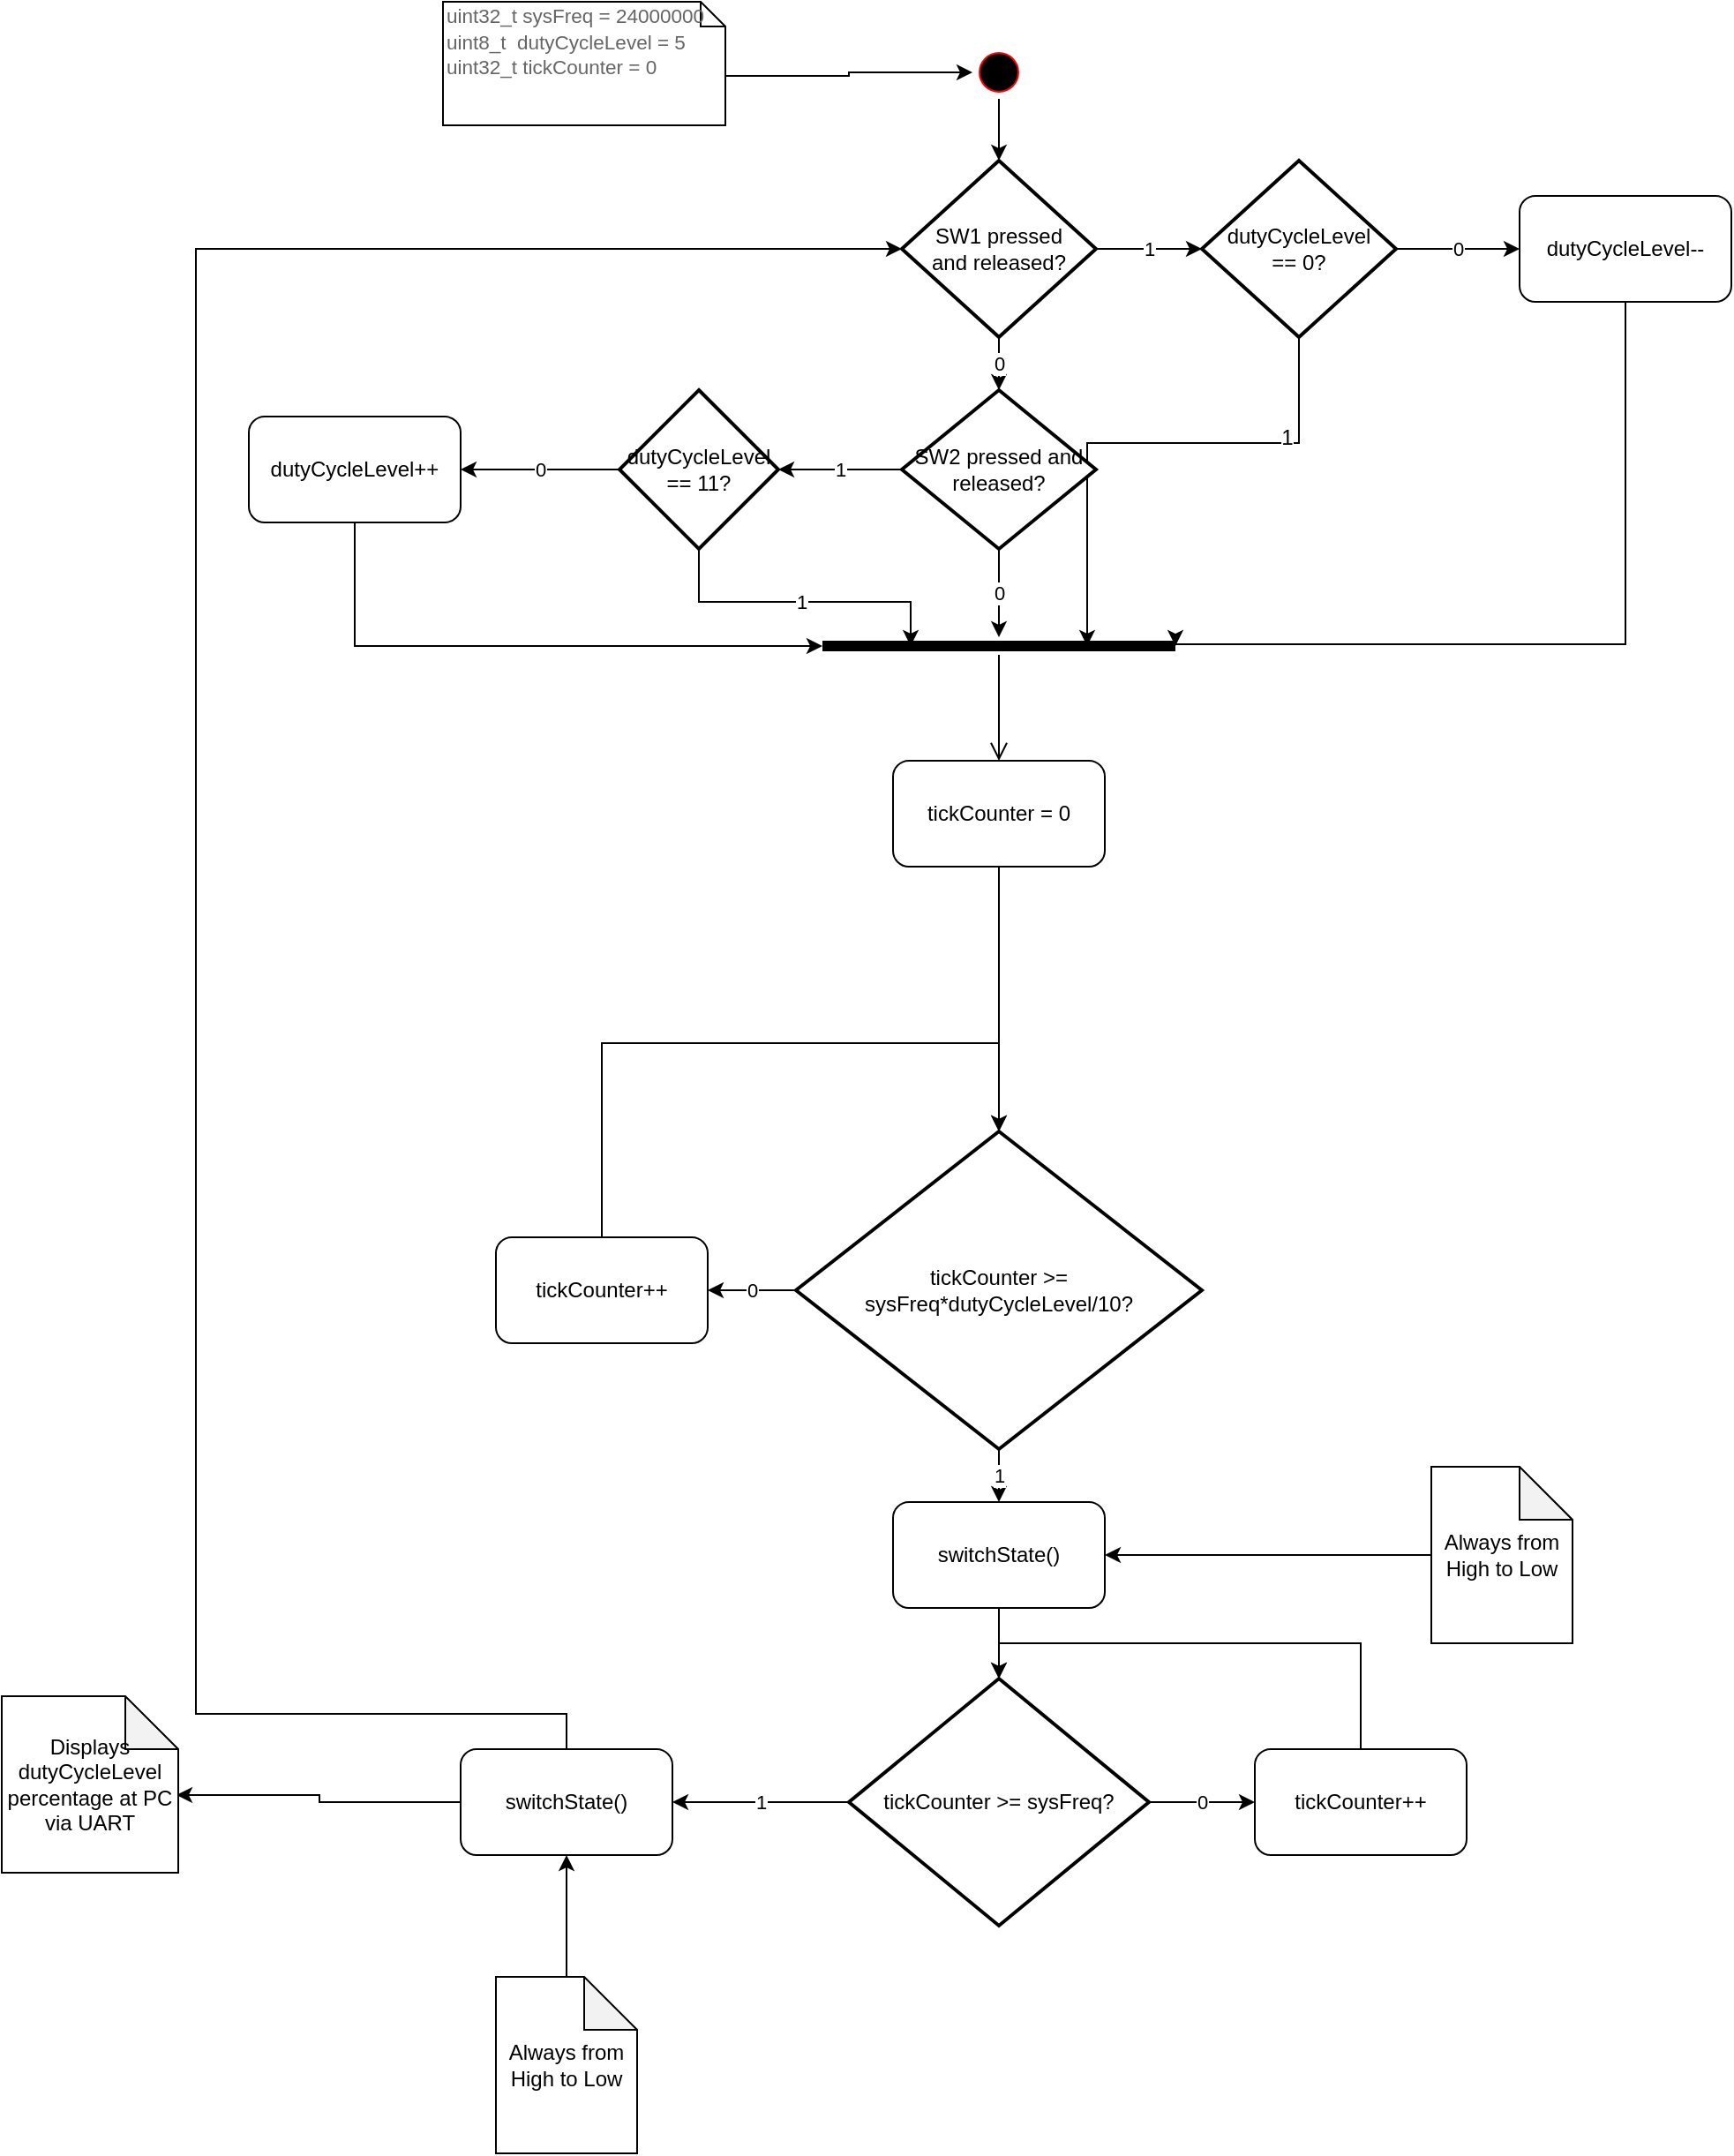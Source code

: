<mxfile version="12.8.5" type="github"><diagram id="kQavzTHOuFlbO7lhy-sO" name="Page-1"><mxGraphModel dx="1929" dy="401" grid="1" gridSize="10" guides="1" tooltips="1" connect="1" arrows="1" fold="1" page="1" pageScale="1" pageWidth="827" pageHeight="1169" math="0" shadow="0"><root><mxCell id="0"/><mxCell id="1" parent="0"/><mxCell id="_9VRh_ritgzrPzccfsyR-6" style="edgeStyle=orthogonalEdgeStyle;rounded=0;orthogonalLoop=1;jettySize=auto;html=1;exitX=0;exitY=0;exitDx=100;exitDy=42;exitPerimeter=0;" edge="1" parent="1" source="_9VRh_ritgzrPzccfsyR-20" target="_9VRh_ritgzrPzccfsyR-7"><mxGeometry relative="1" as="geometry"><mxPoint x="360" y="90" as="targetPoint"/><mxPoint x="240" y="90" as="sourcePoint"/></mxGeometry></mxCell><mxCell id="_9VRh_ritgzrPzccfsyR-9" value="" style="edgeStyle=orthogonalEdgeStyle;rounded=0;orthogonalLoop=1;jettySize=auto;html=1;" edge="1" parent="1" source="_9VRh_ritgzrPzccfsyR-7" target="_9VRh_ritgzrPzccfsyR-10"><mxGeometry relative="1" as="geometry"><mxPoint x="385" y="185" as="targetPoint"/></mxGeometry></mxCell><mxCell id="_9VRh_ritgzrPzccfsyR-7" value="" style="ellipse;html=1;shape=startState;fillColor=#000000;strokeColor=#ff0000;" vertex="1" parent="1"><mxGeometry x="370" y="75" width="30" height="30" as="geometry"/></mxCell><mxCell id="_9VRh_ritgzrPzccfsyR-12" value="1" style="edgeStyle=orthogonalEdgeStyle;rounded=0;orthogonalLoop=1;jettySize=auto;html=1;" edge="1" parent="1" source="_9VRh_ritgzrPzccfsyR-10" target="_9VRh_ritgzrPzccfsyR-11"><mxGeometry relative="1" as="geometry"/></mxCell><mxCell id="_9VRh_ritgzrPzccfsyR-27" value="0" style="edgeStyle=orthogonalEdgeStyle;rounded=0;orthogonalLoop=1;jettySize=auto;html=1;strokeColor=#000000;" edge="1" parent="1" source="_9VRh_ritgzrPzccfsyR-10" target="_9VRh_ritgzrPzccfsyR-26"><mxGeometry relative="1" as="geometry"/></mxCell><mxCell id="_9VRh_ritgzrPzccfsyR-10" value="SW1 pressed&lt;br&gt;and released?" style="strokeWidth=2;html=1;shape=mxgraph.flowchart.decision;whiteSpace=wrap;" vertex="1" parent="1"><mxGeometry x="330" y="140" width="110" height="100" as="geometry"/></mxCell><mxCell id="_9VRh_ritgzrPzccfsyR-19" value="0" style="edgeStyle=orthogonalEdgeStyle;rounded=0;orthogonalLoop=1;jettySize=auto;html=1;exitX=1;exitY=0.5;exitDx=0;exitDy=0;exitPerimeter=0;entryX=0;entryY=0.5;entryDx=0;entryDy=0;" edge="1" parent="1" source="_9VRh_ritgzrPzccfsyR-11" target="_9VRh_ritgzrPzccfsyR-21"><mxGeometry relative="1" as="geometry"><mxPoint x="670" y="190" as="targetPoint"/></mxGeometry></mxCell><mxCell id="_9VRh_ritgzrPzccfsyR-35" value="" style="edgeStyle=orthogonalEdgeStyle;rounded=0;orthogonalLoop=1;jettySize=auto;html=1;strokeColor=#000000;entryX=0.75;entryY=0.5;entryDx=0;entryDy=0;entryPerimeter=0;" edge="1" parent="1" source="_9VRh_ritgzrPzccfsyR-11" target="_9VRh_ritgzrPzccfsyR-24"><mxGeometry relative="1" as="geometry"><mxPoint x="510" y="370" as="targetPoint"/><Array as="points"><mxPoint x="555" y="300"/><mxPoint x="435" y="300"/></Array></mxGeometry></mxCell><mxCell id="_9VRh_ritgzrPzccfsyR-36" value="1" style="text;html=1;align=center;verticalAlign=middle;resizable=0;points=[];labelBackgroundColor=#ffffff;" vertex="1" connectable="0" parent="_9VRh_ritgzrPzccfsyR-35"><mxGeometry x="-0.547" y="-3" relative="1" as="geometry"><mxPoint as="offset"/></mxGeometry></mxCell><mxCell id="_9VRh_ritgzrPzccfsyR-11" value="dutyCycleLevel&lt;br&gt;== 0?" style="strokeWidth=2;html=1;shape=mxgraph.flowchart.decision;whiteSpace=wrap;" vertex="1" parent="1"><mxGeometry x="500" y="140" width="110" height="100" as="geometry"/></mxCell><mxCell id="_9VRh_ritgzrPzccfsyR-20" value="&lt;span style=&quot;text-align: center ; color: rgb(102 , 102 , 102) ; font-size: 11.266px&quot;&gt;uint32_t sysFreq = 24000000&lt;br&gt;&lt;/span&gt;&lt;span style=&quot;color: rgb(102 , 102 , 102) ; font-size: 11.266px ; text-align: center&quot;&gt;uint8_t&amp;nbsp;&amp;nbsp;&lt;/span&gt;&lt;span style=&quot;text-align: center ; color: rgb(102 , 102 , 102) ; font-size: 11.266px&quot;&gt;dutyCycleLevel = 5&lt;br&gt;uint32_t tickCounter = 0&lt;br&gt;&lt;/span&gt;" style="shape=note;whiteSpace=wrap;html=1;size=14;verticalAlign=top;align=left;spacingTop=-6;" vertex="1" parent="1"><mxGeometry x="70" y="50" width="160" height="70" as="geometry"/></mxCell><mxCell id="_9VRh_ritgzrPzccfsyR-22" style="edgeStyle=orthogonalEdgeStyle;rounded=0;orthogonalLoop=1;jettySize=auto;html=1;entryX=1;entryY=0.5;entryDx=0;entryDy=0;entryPerimeter=0;" edge="1" parent="1" source="_9VRh_ritgzrPzccfsyR-21" target="_9VRh_ritgzrPzccfsyR-24"><mxGeometry relative="1" as="geometry"><mxPoint x="610" y="414" as="targetPoint"/><Array as="points"><mxPoint x="740" y="414"/></Array></mxGeometry></mxCell><mxCell id="_9VRh_ritgzrPzccfsyR-21" value="dutyCycleLevel--" style="rounded=1;whiteSpace=wrap;html=1;" vertex="1" parent="1"><mxGeometry x="680" y="160" width="120" height="60" as="geometry"/></mxCell><mxCell id="_9VRh_ritgzrPzccfsyR-24" value="" style="shape=line;html=1;strokeWidth=6;strokeColor=#000000;" vertex="1" parent="1"><mxGeometry x="285" y="410" width="200" height="10" as="geometry"/></mxCell><mxCell id="_9VRh_ritgzrPzccfsyR-25" value="" style="edgeStyle=orthogonalEdgeStyle;html=1;verticalAlign=bottom;endArrow=open;endSize=8;strokeColor=#000000;entryX=0.5;entryY=0;entryDx=0;entryDy=0;" edge="1" source="_9VRh_ritgzrPzccfsyR-24" parent="1" target="_9VRh_ritgzrPzccfsyR-60"><mxGeometry relative="1" as="geometry"><mxPoint x="385" y="530" as="targetPoint"/></mxGeometry></mxCell><mxCell id="_9VRh_ritgzrPzccfsyR-30" value="0" style="edgeStyle=orthogonalEdgeStyle;rounded=0;orthogonalLoop=1;jettySize=auto;html=1;strokeColor=#000000;" edge="1" parent="1" source="_9VRh_ritgzrPzccfsyR-26" target="_9VRh_ritgzrPzccfsyR-24"><mxGeometry relative="1" as="geometry"/></mxCell><mxCell id="_9VRh_ritgzrPzccfsyR-32" value="1" style="edgeStyle=orthogonalEdgeStyle;rounded=0;orthogonalLoop=1;jettySize=auto;html=1;strokeColor=#000000;" edge="1" parent="1" source="_9VRh_ritgzrPzccfsyR-26" target="_9VRh_ritgzrPzccfsyR-31"><mxGeometry relative="1" as="geometry"/></mxCell><mxCell id="_9VRh_ritgzrPzccfsyR-26" value="SW2 pressed and released?" style="strokeWidth=2;html=1;shape=mxgraph.flowchart.decision;whiteSpace=wrap;" vertex="1" parent="1"><mxGeometry x="330" y="270" width="110" height="90" as="geometry"/></mxCell><mxCell id="_9VRh_ritgzrPzccfsyR-38" value="0" style="edgeStyle=orthogonalEdgeStyle;rounded=0;orthogonalLoop=1;jettySize=auto;html=1;strokeColor=#000000;entryX=1;entryY=0.5;entryDx=0;entryDy=0;" edge="1" parent="1" source="_9VRh_ritgzrPzccfsyR-31" target="_9VRh_ritgzrPzccfsyR-39"><mxGeometry relative="1" as="geometry"><mxPoint x="90" y="315" as="targetPoint"/></mxGeometry></mxCell><mxCell id="_9VRh_ritgzrPzccfsyR-42" value="1" style="edgeStyle=orthogonalEdgeStyle;rounded=0;orthogonalLoop=1;jettySize=auto;html=1;strokeColor=#000000;entryX=0.25;entryY=0.5;entryDx=0;entryDy=0;entryPerimeter=0;" edge="1" parent="1" source="_9VRh_ritgzrPzccfsyR-31" target="_9VRh_ritgzrPzccfsyR-24"><mxGeometry relative="1" as="geometry"><mxPoint x="215" y="440" as="targetPoint"/><Array as="points"><mxPoint x="215" y="390"/><mxPoint x="335" y="390"/></Array></mxGeometry></mxCell><mxCell id="_9VRh_ritgzrPzccfsyR-31" value="dutyCycleLevel&lt;br&gt;== 11?" style="strokeWidth=2;html=1;shape=mxgraph.flowchart.decision;whiteSpace=wrap;" vertex="1" parent="1"><mxGeometry x="170" y="270" width="90" height="90" as="geometry"/></mxCell><mxCell id="_9VRh_ritgzrPzccfsyR-40" style="edgeStyle=orthogonalEdgeStyle;rounded=0;orthogonalLoop=1;jettySize=auto;html=1;strokeColor=#000000;entryX=0;entryY=0.5;entryDx=0;entryDy=0;entryPerimeter=0;" edge="1" parent="1" source="_9VRh_ritgzrPzccfsyR-39" target="_9VRh_ritgzrPzccfsyR-24"><mxGeometry relative="1" as="geometry"><mxPoint x="330" y="400" as="targetPoint"/><Array as="points"><mxPoint x="20" y="415"/></Array></mxGeometry></mxCell><mxCell id="_9VRh_ritgzrPzccfsyR-39" value="dutyCycleLevel++" style="rounded=1;whiteSpace=wrap;html=1;strokeColor=#000000;" vertex="1" parent="1"><mxGeometry x="-40" y="285" width="120" height="60" as="geometry"/></mxCell><mxCell id="_9VRh_ritgzrPzccfsyR-63" value="" style="edgeStyle=orthogonalEdgeStyle;rounded=0;orthogonalLoop=1;jettySize=auto;html=1;strokeColor=#000000;" edge="1" parent="1" source="_9VRh_ritgzrPzccfsyR-60" target="_9VRh_ritgzrPzccfsyR-61"><mxGeometry relative="1" as="geometry"/></mxCell><mxCell id="_9VRh_ritgzrPzccfsyR-60" value="tickCounter = 0" style="rounded=1;whiteSpace=wrap;html=1;" vertex="1" parent="1"><mxGeometry x="325" y="480" width="120" height="60" as="geometry"/></mxCell><mxCell id="_9VRh_ritgzrPzccfsyR-74" value="0" style="edgeStyle=orthogonalEdgeStyle;rounded=0;orthogonalLoop=1;jettySize=auto;html=1;strokeColor=#000000;" edge="1" parent="1" source="_9VRh_ritgzrPzccfsyR-61" target="_9VRh_ritgzrPzccfsyR-73"><mxGeometry relative="1" as="geometry"/></mxCell><mxCell id="_9VRh_ritgzrPzccfsyR-77" value="1" style="edgeStyle=orthogonalEdgeStyle;rounded=0;orthogonalLoop=1;jettySize=auto;html=1;strokeColor=#000000;" edge="1" parent="1" source="_9VRh_ritgzrPzccfsyR-61" target="_9VRh_ritgzrPzccfsyR-64"><mxGeometry relative="1" as="geometry"/></mxCell><mxCell id="_9VRh_ritgzrPzccfsyR-61" value="tickCounter &amp;gt;= sysFreq*dutyCycleLevel/10?" style="strokeWidth=2;html=1;shape=mxgraph.flowchart.decision;whiteSpace=wrap;" vertex="1" parent="1"><mxGeometry x="270" y="690" width="230" height="180" as="geometry"/></mxCell><mxCell id="_9VRh_ritgzrPzccfsyR-81" style="edgeStyle=orthogonalEdgeStyle;rounded=0;orthogonalLoop=1;jettySize=auto;html=1;entryX=0.5;entryY=0;entryDx=0;entryDy=0;entryPerimeter=0;strokeColor=#000000;" edge="1" parent="1" source="_9VRh_ritgzrPzccfsyR-66" target="_9VRh_ritgzrPzccfsyR-78"><mxGeometry relative="1" as="geometry"><Array as="points"><mxPoint x="590" y="980"/><mxPoint x="385" y="980"/></Array></mxGeometry></mxCell><mxCell id="_9VRh_ritgzrPzccfsyR-66" value="tickCounter++" style="rounded=1;whiteSpace=wrap;html=1;" vertex="1" parent="1"><mxGeometry x="530" y="1040" width="120" height="60" as="geometry"/></mxCell><mxCell id="_9VRh_ritgzrPzccfsyR-75" style="edgeStyle=orthogonalEdgeStyle;rounded=0;orthogonalLoop=1;jettySize=auto;html=1;strokeColor=#000000;entryX=0.5;entryY=0;entryDx=0;entryDy=0;entryPerimeter=0;" edge="1" parent="1" source="_9VRh_ritgzrPzccfsyR-73" target="_9VRh_ritgzrPzccfsyR-61"><mxGeometry relative="1" as="geometry"><mxPoint x="390" y="640" as="targetPoint"/><Array as="points"><mxPoint x="160" y="640"/><mxPoint x="385" y="640"/></Array></mxGeometry></mxCell><mxCell id="_9VRh_ritgzrPzccfsyR-73" value="tickCounter++" style="rounded=1;whiteSpace=wrap;html=1;" vertex="1" parent="1"><mxGeometry x="100" y="750" width="120" height="60" as="geometry"/></mxCell><mxCell id="_9VRh_ritgzrPzccfsyR-79" value="" style="edgeStyle=orthogonalEdgeStyle;rounded=0;orthogonalLoop=1;jettySize=auto;html=1;strokeColor=#000000;" edge="1" parent="1" source="_9VRh_ritgzrPzccfsyR-64" target="_9VRh_ritgzrPzccfsyR-78"><mxGeometry relative="1" as="geometry"/></mxCell><mxCell id="_9VRh_ritgzrPzccfsyR-64" value="switchState()" style="rounded=1;whiteSpace=wrap;html=1;" vertex="1" parent="1"><mxGeometry x="325" y="900" width="120" height="60" as="geometry"/></mxCell><mxCell id="_9VRh_ritgzrPzccfsyR-80" value="0" style="edgeStyle=orthogonalEdgeStyle;rounded=0;orthogonalLoop=1;jettySize=auto;html=1;strokeColor=#000000;" edge="1" parent="1" source="_9VRh_ritgzrPzccfsyR-78" target="_9VRh_ritgzrPzccfsyR-66"><mxGeometry relative="1" as="geometry"/></mxCell><mxCell id="_9VRh_ritgzrPzccfsyR-83" value="1" style="edgeStyle=orthogonalEdgeStyle;rounded=0;orthogonalLoop=1;jettySize=auto;html=1;strokeColor=#000000;entryX=1;entryY=0.5;entryDx=0;entryDy=0;" edge="1" parent="1" source="_9VRh_ritgzrPzccfsyR-78" target="_9VRh_ritgzrPzccfsyR-87"><mxGeometry relative="1" as="geometry"><mxPoint x="220" y="1070" as="targetPoint"/></mxGeometry></mxCell><mxCell id="_9VRh_ritgzrPzccfsyR-78" value="tickCounter &amp;gt;= sysFreq?" style="strokeWidth=2;html=1;shape=mxgraph.flowchart.decision;whiteSpace=wrap;" vertex="1" parent="1"><mxGeometry x="300" y="1000" width="170" height="140" as="geometry"/></mxCell><mxCell id="_9VRh_ritgzrPzccfsyR-85" value="" style="edgeStyle=orthogonalEdgeStyle;rounded=0;orthogonalLoop=1;jettySize=auto;html=1;strokeColor=#000000;" edge="1" parent="1" source="_9VRh_ritgzrPzccfsyR-84" target="_9VRh_ritgzrPzccfsyR-64"><mxGeometry relative="1" as="geometry"/></mxCell><mxCell id="_9VRh_ritgzrPzccfsyR-84" value="Always from High to Low" style="shape=note;whiteSpace=wrap;html=1;backgroundOutline=1;darkOpacity=0.05;strokeColor=#000000;" vertex="1" parent="1"><mxGeometry x="630" y="880" width="80" height="100" as="geometry"/></mxCell><mxCell id="_9VRh_ritgzrPzccfsyR-91" style="edgeStyle=orthogonalEdgeStyle;rounded=0;orthogonalLoop=1;jettySize=auto;html=1;strokeColor=#000000;entryX=0.99;entryY=0.56;entryDx=0;entryDy=0;entryPerimeter=0;" edge="1" parent="1" source="_9VRh_ritgzrPzccfsyR-87" target="_9VRh_ritgzrPzccfsyR-92"><mxGeometry relative="1" as="geometry"><mxPoint x="-40" y="1070" as="targetPoint"/></mxGeometry></mxCell><mxCell id="_9VRh_ritgzrPzccfsyR-93" style="edgeStyle=orthogonalEdgeStyle;rounded=0;orthogonalLoop=1;jettySize=auto;html=1;entryX=0;entryY=0.5;entryDx=0;entryDy=0;entryPerimeter=0;strokeColor=#000000;" edge="1" parent="1" source="_9VRh_ritgzrPzccfsyR-87" target="_9VRh_ritgzrPzccfsyR-10"><mxGeometry relative="1" as="geometry"><Array as="points"><mxPoint x="140" y="1020"/><mxPoint x="-70" y="1020"/><mxPoint x="-70" y="190"/></Array></mxGeometry></mxCell><mxCell id="_9VRh_ritgzrPzccfsyR-87" value="switchState()" style="rounded=1;whiteSpace=wrap;html=1;" vertex="1" parent="1"><mxGeometry x="80" y="1040" width="120" height="60" as="geometry"/></mxCell><mxCell id="_9VRh_ritgzrPzccfsyR-92" value="Displays dutyCycleLevel&lt;br&gt;percentage at PC via UART" style="shape=note;whiteSpace=wrap;html=1;backgroundOutline=1;darkOpacity=0.05;strokeColor=#000000;" vertex="1" parent="1"><mxGeometry x="-180" y="1010" width="100" height="100" as="geometry"/></mxCell><mxCell id="_9VRh_ritgzrPzccfsyR-95" value="" style="edgeStyle=orthogonalEdgeStyle;rounded=0;orthogonalLoop=1;jettySize=auto;html=1;strokeColor=#000000;" edge="1" parent="1" source="_9VRh_ritgzrPzccfsyR-94" target="_9VRh_ritgzrPzccfsyR-87"><mxGeometry relative="1" as="geometry"/></mxCell><mxCell id="_9VRh_ritgzrPzccfsyR-94" value="Always from High to Low" style="shape=note;whiteSpace=wrap;html=1;backgroundOutline=1;darkOpacity=0.05;strokeColor=#000000;" vertex="1" parent="1"><mxGeometry x="100" y="1169" width="80" height="100" as="geometry"/></mxCell></root></mxGraphModel></diagram></mxfile>